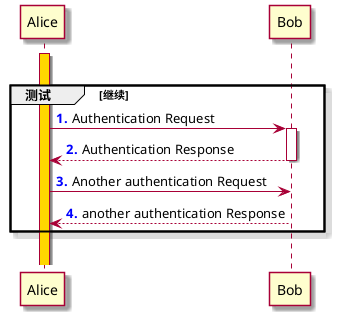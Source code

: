 @startuml
'https://plantuml.com/sequence-diagram

'!$BGCOLOR="white"
'!theme materia
' or !include https://raw.githubusercontent.com/bschwarz/puml-themes/master/themes/materia/puml-theme-materia.puml

skin rose
/'
<style>
    sequenceDiagram {
        participant {
            FontColor Black
            LineColor red
            BackGroundColor LightYellow
        }
    }
</style>

skinparam backGroundColor white
skinparam handwritten true
skinparam roundCorner 10
skinparam sequence {
    participantBorderThickness 2
    participantBorderColor red
    participantBackgroundColor business
    participantFontColor Black
    participantFontSize 17

    lifeLineBorderColor red
    lifeLineBackgroundColor white

    arrowColor red
}
'/

'autonumber start step "<b><color:red>0|#."
autonumber 1 1 "<b><color:blue>."
|||
group 测试 [继续]
    activate Alice #gold

    Alice -> Bob ++ : Authentication Request
    Alice <-- Bob -- : Authentication Response

    Alice -> Bob: Another authentication Request
    return another authentication Response
end
|||

@enduml